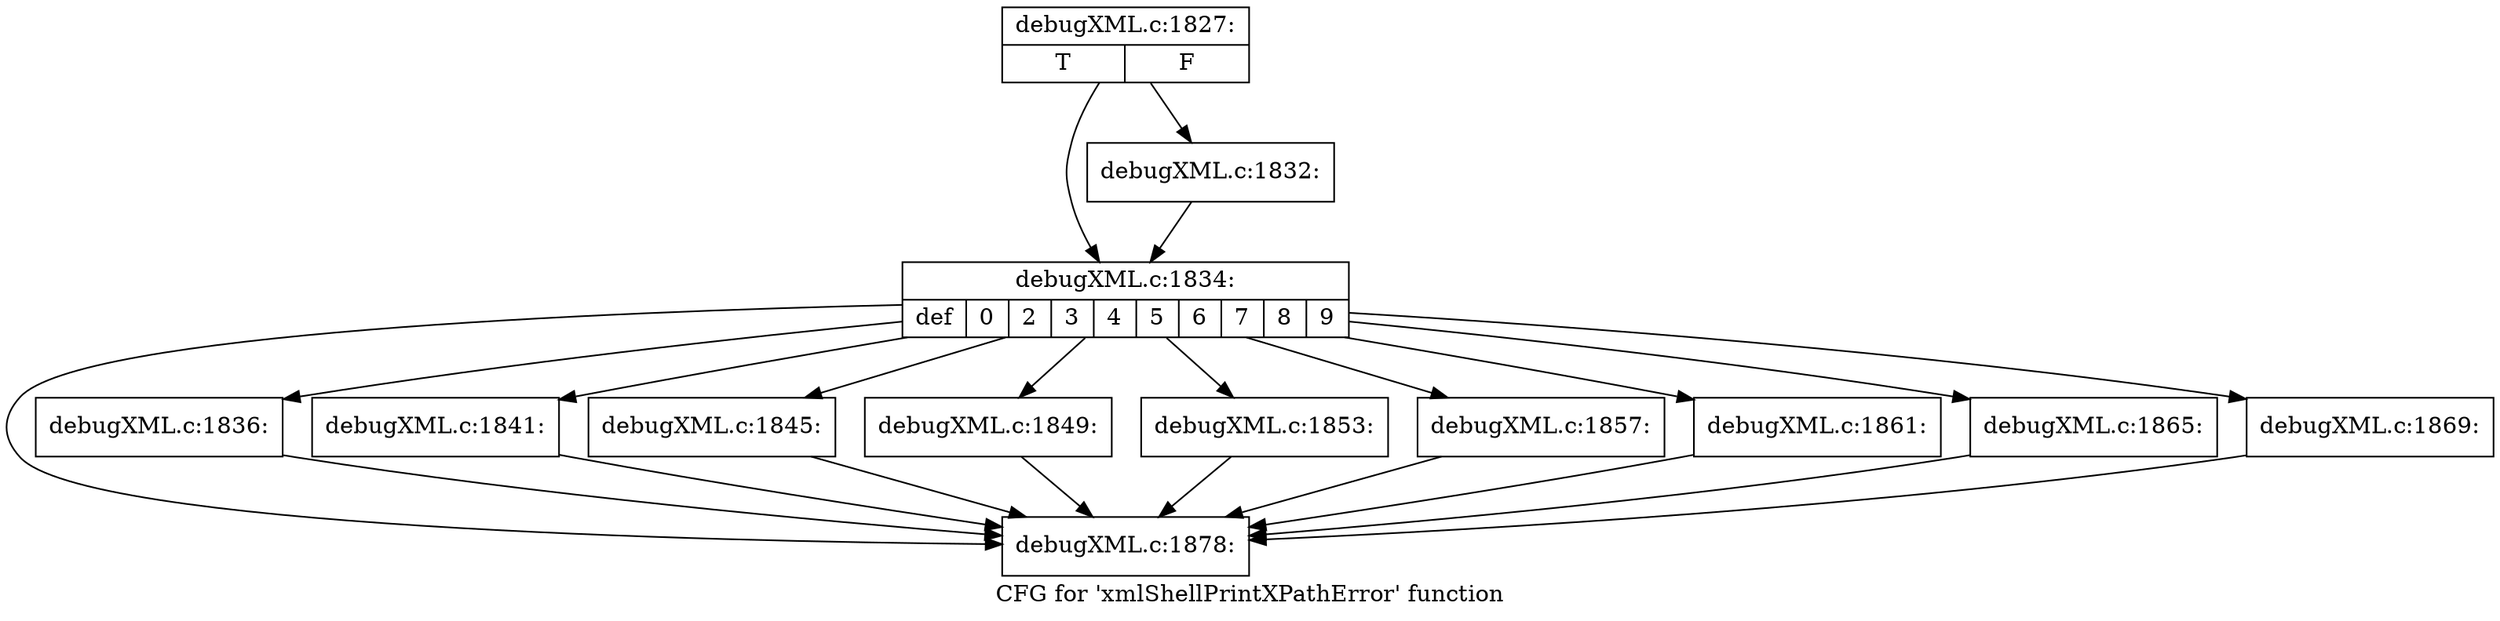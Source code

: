 digraph "CFG for 'xmlShellPrintXPathError' function" {
	label="CFG for 'xmlShellPrintXPathError' function";

	Node0x49562d0 [shape=record,label="{debugXML.c:1827:|{<s0>T|<s1>F}}"];
	Node0x49562d0 -> Node0x4977170;
	Node0x49562d0 -> Node0x4977120;
	Node0x4977120 [shape=record,label="{debugXML.c:1832:}"];
	Node0x4977120 -> Node0x4977170;
	Node0x4977170 [shape=record,label="{debugXML.c:1834:|{<s0>def|<s1>0|<s2>2|<s3>3|<s4>4|<s5>5|<s6>6|<s7>7|<s8>8|<s9>9}}"];
	Node0x4977170 -> Node0x494a7c0;
	Node0x4977170 -> Node0x494aba0;
	Node0x4977170 -> Node0x497d310;
	Node0x4977170 -> Node0x497dbf0;
	Node0x4977170 -> Node0x497e060;
	Node0x4977170 -> Node0x497e5b0;
	Node0x4977170 -> Node0x497eb60;
	Node0x4977170 -> Node0x497f110;
	Node0x4977170 -> Node0x497f570;
	Node0x4977170 -> Node0x497fb20;
	Node0x494aba0 [shape=record,label="{debugXML.c:1836:}"];
	Node0x494aba0 -> Node0x494a7c0;
	Node0x497d310 [shape=record,label="{debugXML.c:1841:}"];
	Node0x497d310 -> Node0x494a7c0;
	Node0x497dbf0 [shape=record,label="{debugXML.c:1845:}"];
	Node0x497dbf0 -> Node0x494a7c0;
	Node0x497e060 [shape=record,label="{debugXML.c:1849:}"];
	Node0x497e060 -> Node0x494a7c0;
	Node0x497e5b0 [shape=record,label="{debugXML.c:1853:}"];
	Node0x497e5b0 -> Node0x494a7c0;
	Node0x497eb60 [shape=record,label="{debugXML.c:1857:}"];
	Node0x497eb60 -> Node0x494a7c0;
	Node0x497f110 [shape=record,label="{debugXML.c:1861:}"];
	Node0x497f110 -> Node0x494a7c0;
	Node0x497f570 [shape=record,label="{debugXML.c:1865:}"];
	Node0x497f570 -> Node0x494a7c0;
	Node0x497fb20 [shape=record,label="{debugXML.c:1869:}"];
	Node0x497fb20 -> Node0x494a7c0;
	Node0x494a7c0 [shape=record,label="{debugXML.c:1878:}"];
}
